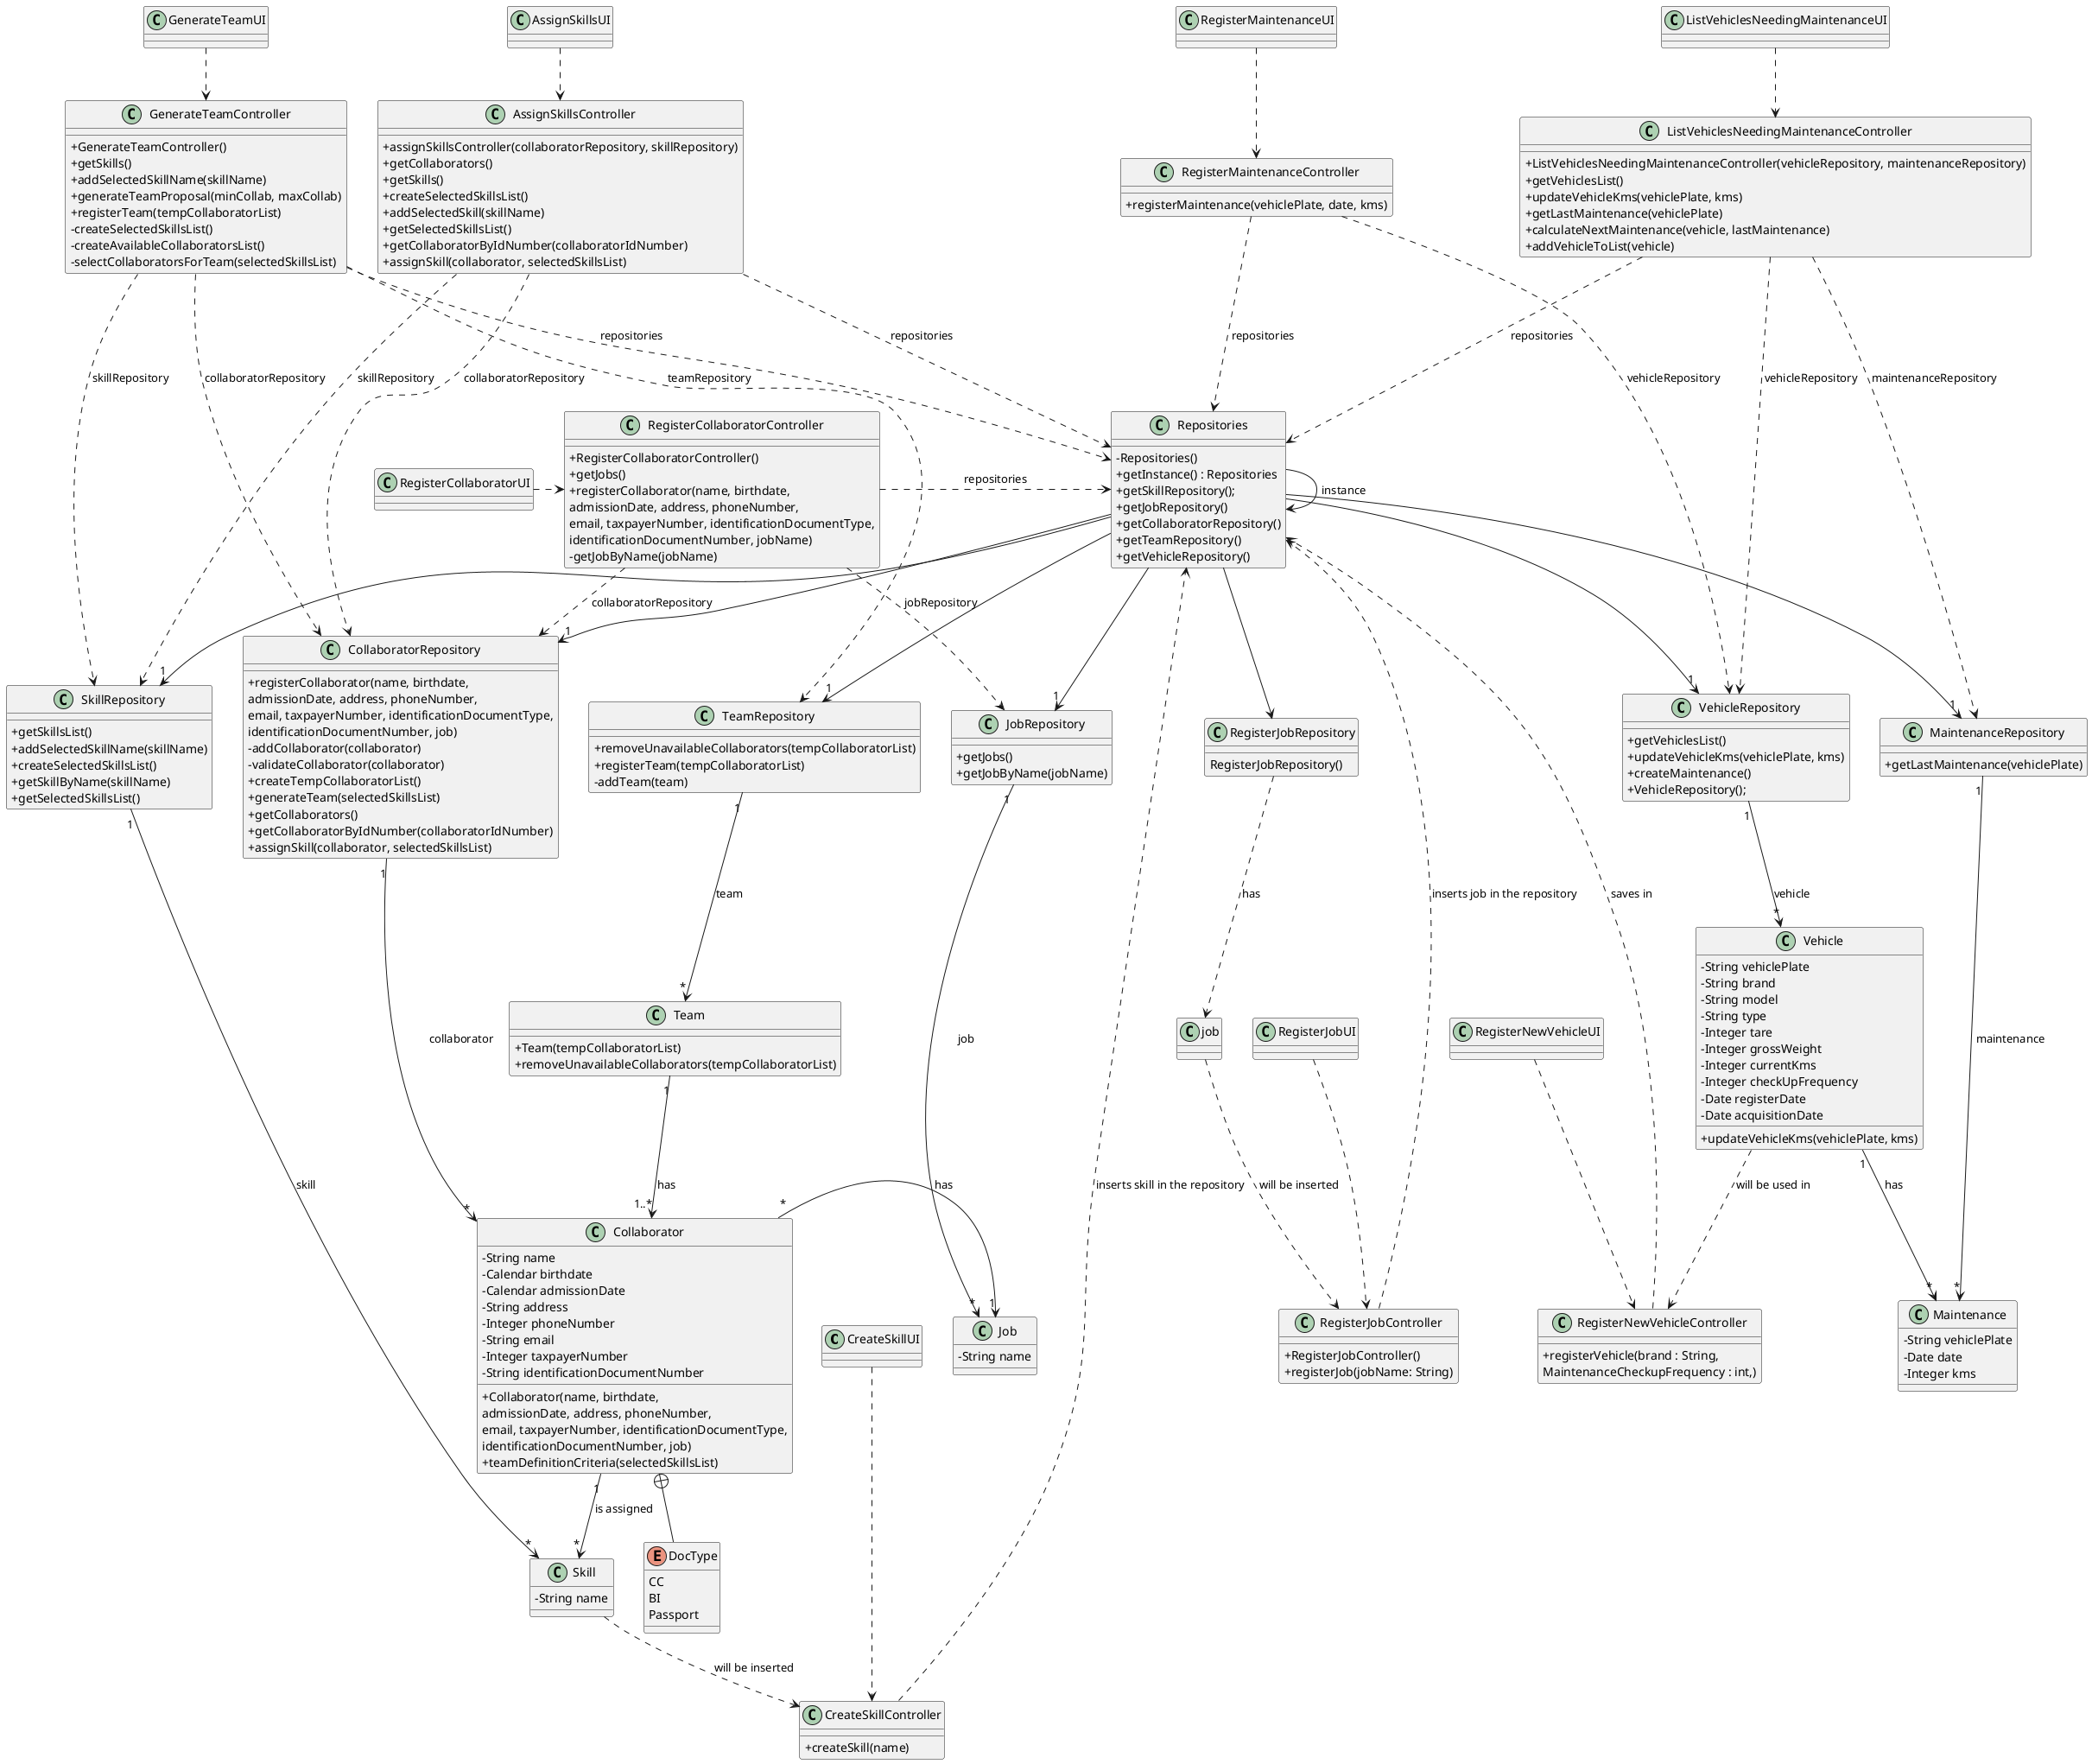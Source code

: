 @startuml
skinparam classAttributeIconSize 0

class CreateSkillUI {

}

class CreateSkillController {
    +createSkill(name)
}

class RegisterCollaboratorUI
{
}

class RegisterCollaboratorController
{
    + RegisterCollaboratorController()
    + getJobs()
    + registerCollaborator(name, birthdate,\nadmissionDate, address, phoneNumber,\nemail, taxpayerNumber, identificationDocumentType,\nidentificationDocumentNumber, jobName)
    - getJobByName(jobName)
}
 class RegisterJobUI {

 }
 class RegisterJobController {
     + RegisterJobController()
     + registerJob(jobName: String)

 }
 class AssignSkillsUI {
 }

class AssignSkillsController {
    + assignSkillsController(collaboratorRepository, skillRepository)
    + getCollaborators()
    + getSkills()
    + createSelectedSkillsList()
    + addSelectedSkill(skillName)
    + getSelectedSkillsList()
    + getCollaboratorByIdNumber(collaboratorIdNumber)
    + assignSkill(collaborator, selectedSkillsList)
}


class GenerateTeamUI
{

}

class GenerateTeamController
{
    + GenerateTeamController()
    + getSkills()
    + addSelectedSkillName(skillName)
    + generateTeamProposal(minCollab, maxCollab)
    + registerTeam(tempCollaboratorList)
    - createSelectedSkillsList()
    - createAvailableCollaboratorsList()
    - selectCollaboratorsForTeam(selectedSkillsList)
}
 class RegisterNewVehicleUI {
 }
 class RegisterNewVehicleController {
     + registerVehicle(brand : String,
                         MaintenanceCheckupFrequency : int,)

      }



  class RegisterMaintenanceUI {
  }
 class RegisterMaintenanceController {
     +registerMaintenance(vehiclePlate, date, kms)
 }

 class ListVehiclesNeedingMaintenanceUI {
 }

 class ListVehiclesNeedingMaintenanceController {
     + ListVehiclesNeedingMaintenanceController(vehicleRepository, maintenanceRepository)
     + getVehiclesList()
     + updateVehicleKms(vehiclePlate, kms)
     + getLastMaintenance(vehiclePlate)
     + calculateNextMaintenance(vehicle, lastMaintenance)
     + addVehicleToList(vehicle)

 }

 class Repositories {
     - Repositories()
     + getInstance() : Repositories
     + getSkillRepository();
     + getJobRepository()
     + getCollaboratorRepository()
     + getTeamRepository()
     + getVehicleRepository()
 }

 class SkillRepository {
     + getSkillsList()
         + addSelectedSkillName(skillName)
         + createSelectedSkillsList()
         + getSkillByName(skillName)
             + getSelectedSkillsList()
 }



 class RegisterJobRepository {
     RegisterJobRepository()
 }

 class JobRepository
 {
     + getJobs()
     + getJobByName(jobName)
 }

 class CollaboratorRepository
 {
     + registerCollaborator(name, birthdate,\nadmissionDate, address, phoneNumber,\nemail, taxpayerNumber, identificationDocumentType,\nidentificationDocumentNumber, job)
     - addCollaborator(collaborator)
     - validateCollaborator(collaborator)
         + createTempCollaboratorList()
         + generateTeam(selectedSkillsList)
          + getCollaborators()
             + getCollaboratorByIdNumber(collaboratorIdNumber)
             + assignSkill(collaborator, selectedSkillsList)
 }
 class TeamRepository
 {
     + removeUnavailableCollaborators(tempCollaboratorList)
     + registerTeam(tempCollaboratorList)
     - addTeam(team)
 }


  class MaintenanceRepository {
      + getLastMaintenance(vehiclePlate)
  }

class VehicleRepository {
    + getVehiclesList()
    + updateVehicleKms(vehiclePlate, kms)
        + createMaintenance()
             + VehicleRepository();

}

class Job
{
    - String name
}


class Collaborator {
  - String name
    - Calendar birthdate
    - Calendar admissionDate
    - String address
    - Integer phoneNumber
    - String email
    - Integer taxpayerNumber
    - String identificationDocumentNumber
    + Collaborator(name, birthdate,\nadmissionDate, address, phoneNumber,\nemail, taxpayerNumber, identificationDocumentType,\nidentificationDocumentNumber, job)
    + teamDefinitionCriteria(selectedSkillsList)

}




enum DocType
{
    CC
    BI
    Passport
}

class Skill
{
    - String name
}

class Team
{
    + Team(tempCollaboratorList)
    + removeUnavailableCollaborators(tempCollaboratorList)
}


class Vehicle {
  - String vehiclePlate
  - String brand
  - String model
  - String type
  - Integer tare
  - Integer grossWeight
  - Integer currentKms
  - Integer checkUpFrequency
  - Date registerDate
  - Date acquisitionDate
  + updateVehicleKms(vehiclePlate, kms)
}

class Maintenance {
    - String vehiclePlate
    - Date date
    - Integer kms
}




Repositories --> "1" JobRepository
Repositories --> "1" VehicleRepository
Repositories --> "1" MaintenanceRepository
Repositories --> "1" SkillRepository
Repositories --> "1" TeamRepository
Repositories --> "1" CollaboratorRepository
Repositories --> RegisterJobRepository
Repositories -> Repositories : instance

ListVehiclesNeedingMaintenanceController ...> Repositories: repositories
ListVehiclesNeedingMaintenanceController ..> VehicleRepository: vehicleRepository
ListVehiclesNeedingMaintenanceController ...> MaintenanceRepository: maintenanceRepository
ListVehiclesNeedingMaintenanceUI ..> ListVehiclesNeedingMaintenanceController

VehicleRepository "1" --> "*" Vehicle : vehicle

MaintenanceRepository "1" --> "*" Maintenance : maintenance

SkillRepository "1" --> "*" Skill: skill

CollaboratorRepository "1" --> "*" Collaborator : collaborator

TeamRepository "1" --> "*" Team: team

JobRepository "1" -> "*" Job : job

RegisterJobRepository ..> job : has


RegisterMaintenanceUI ..> RegisterMaintenanceController
RegisterMaintenanceController ...> Repositories: repositories
RegisterMaintenanceController ..> VehicleRepository: vehicleRepository

RegisterNewVehicleUI ..> RegisterNewVehicleController
RegisterNewVehicleController ..> Repositories : «saves in»

AssignSkillsUI ..> AssignSkillsController
AssignSkillsController ...> Repositories: repositories
AssignSkillsController ..> SkillRepository: skillRepository
AssignSkillsController ..> CollaboratorRepository: collaboratorRepository

RegisterCollaboratorUI .> RegisterCollaboratorController
RegisterCollaboratorController .> Repositories: repositories
RegisterCollaboratorController ..> JobRepository : jobRepository
RegisterCollaboratorController ..> CollaboratorRepository : collaboratorRepository

 RegisterJobUI ..> RegisterJobController
 RegisterJobController ..> Repositories : inserts job in the repository

CreateSkillUI ...> CreateSkillController
CreateSkillController ..> Repositories : inserts skill in the repository

Vehicle "1" --> "*" Maintenance : has
Vehicle ..> RegisterNewVehicleController : will be used in


GenerateTeamUI ..> GenerateTeamController
GenerateTeamController ...> Repositories: repositories
GenerateTeamController ...> CollaboratorRepository : collaboratorRepository
GenerateTeamController ...> SkillRepository : skillRepository
GenerateTeamController ...> TeamRepository : teamRepository

Team "1" --> "1..*" Collaborator: has

Collaborator +-- DocType
Collaborator "1" --> "*" Skill: is assigned
Collaborator "*" -> "1" Job : has

job ..> RegisterJobController : will be inserted

Skill ..> CreateSkillController : will be inserted



@enduml
